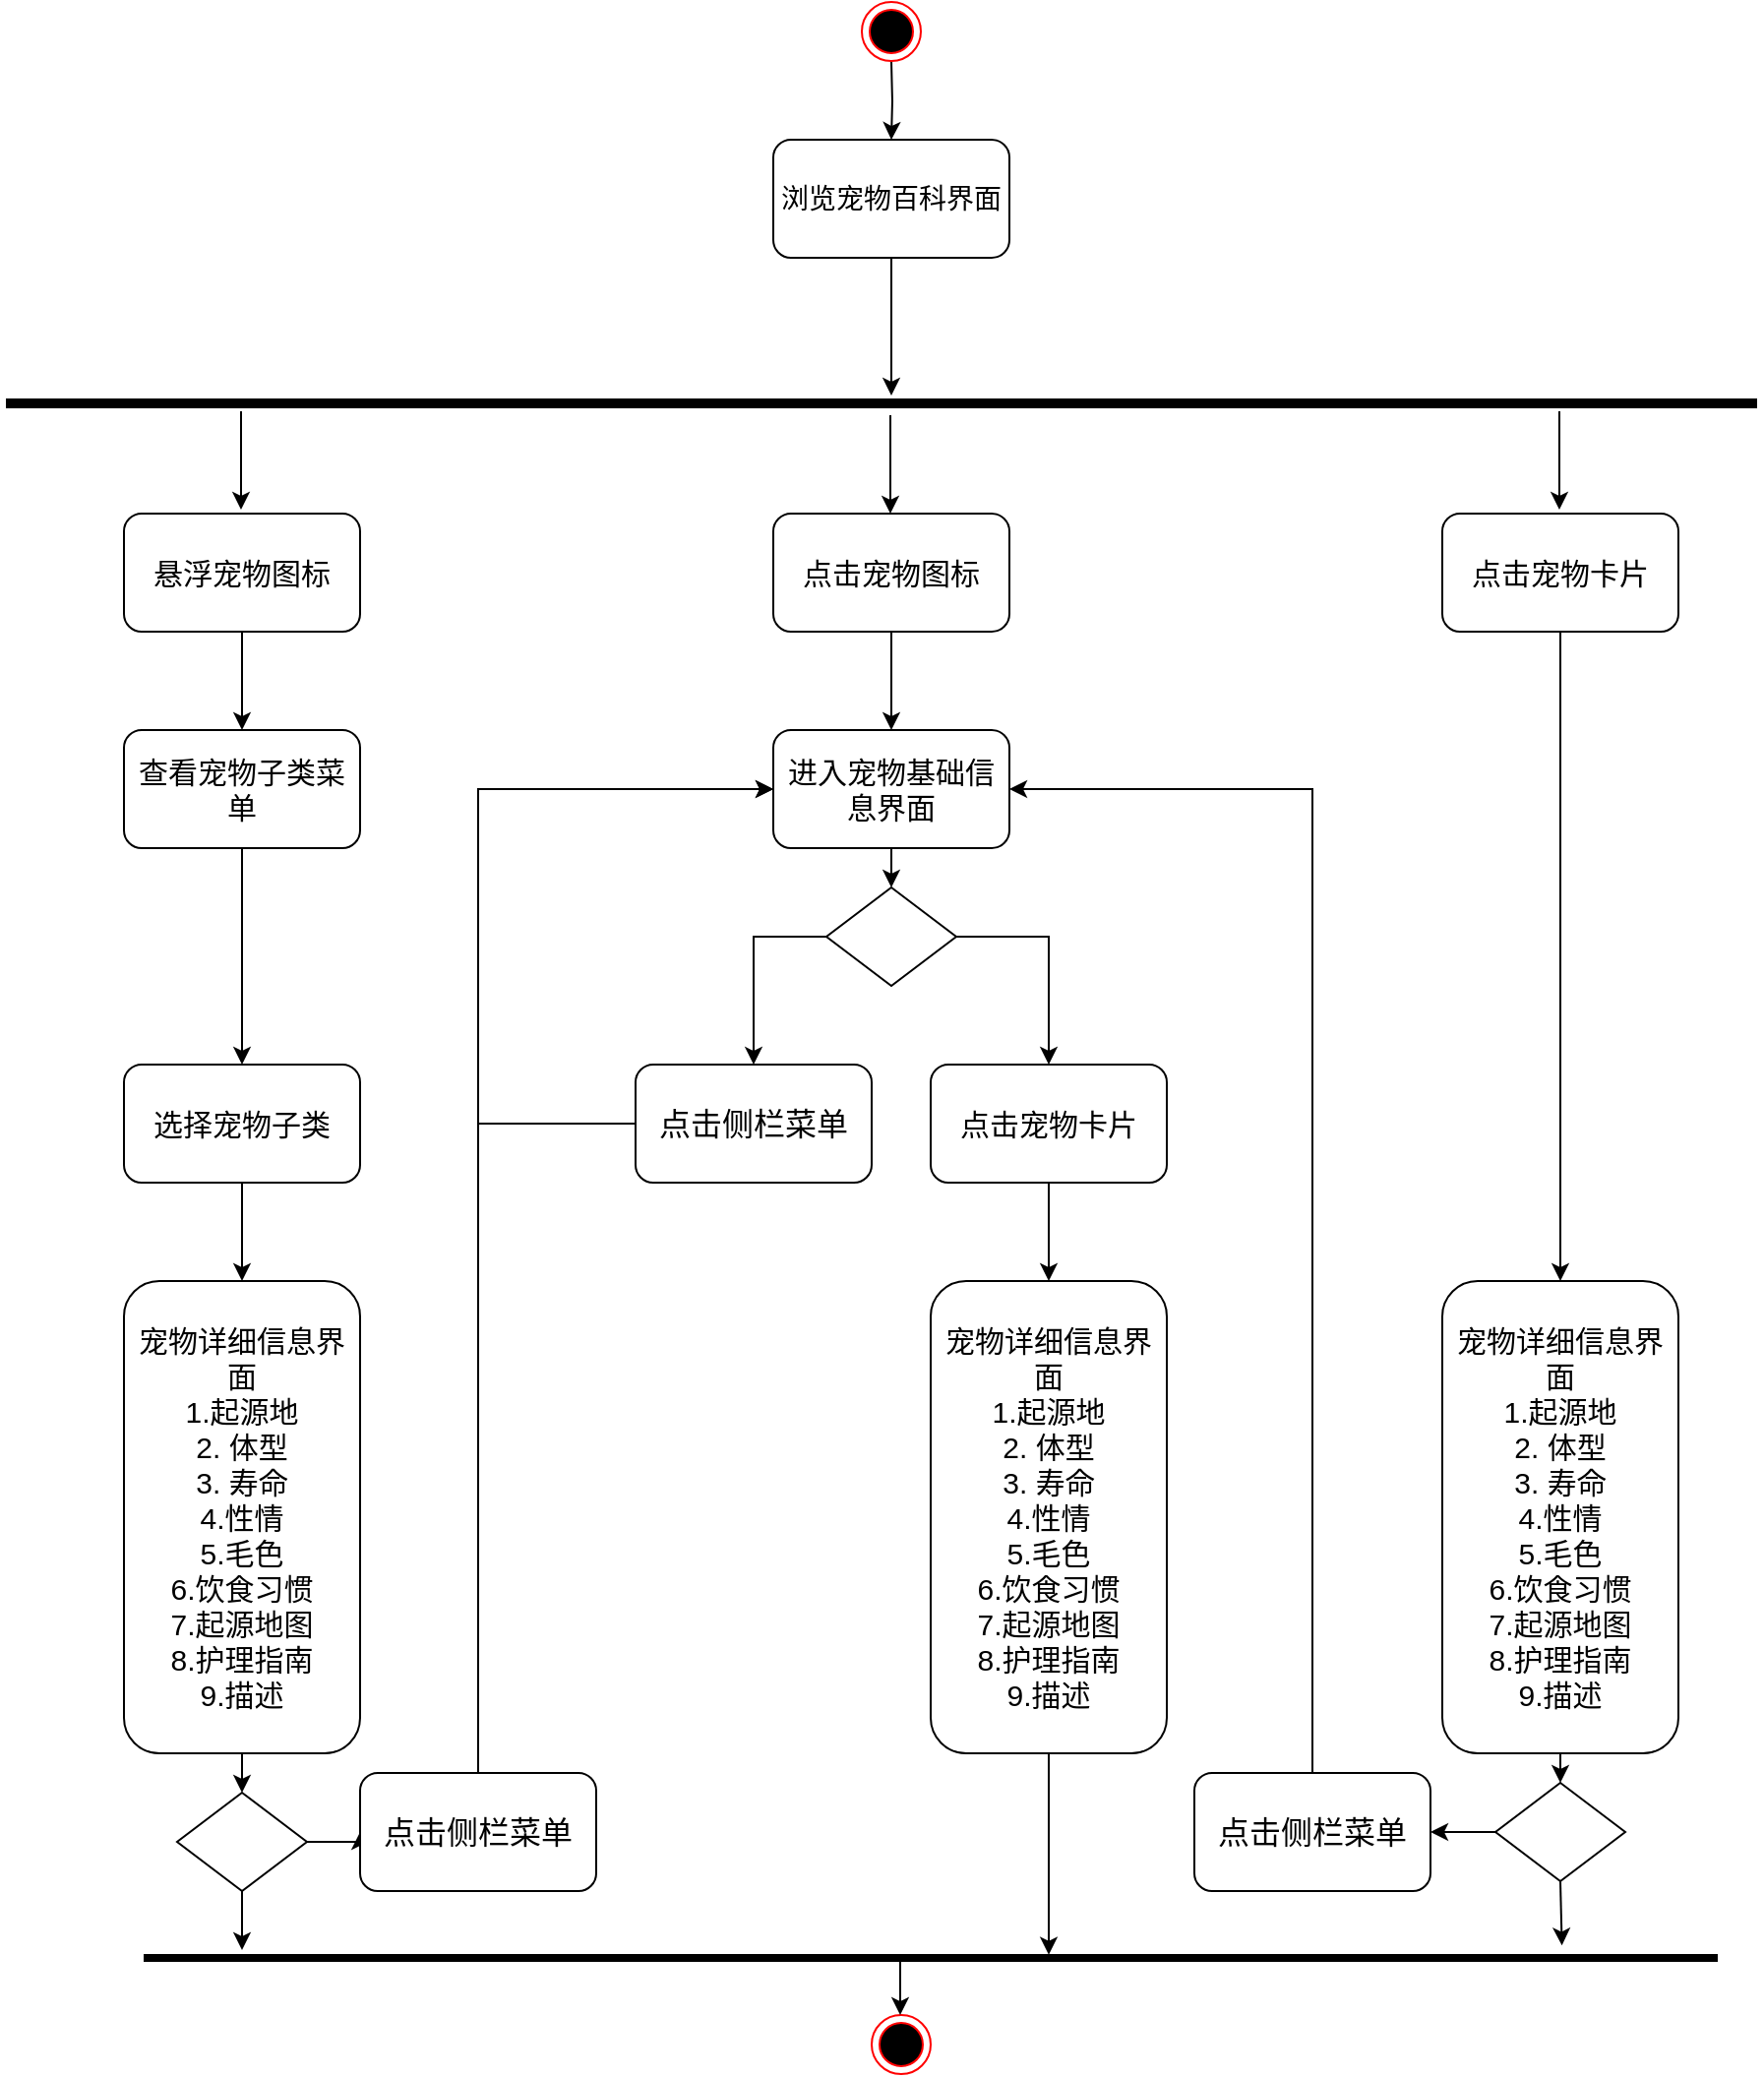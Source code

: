 <mxfile version="24.7.5">
  <diagram name="第 1 页" id="sluaxGrduCjbnL9CbBjF">
    <mxGraphModel dx="2103" dy="606" grid="1" gridSize="10" guides="1" tooltips="1" connect="1" arrows="1" fold="1" page="1" pageScale="1" pageWidth="827" pageHeight="1169" math="0" shadow="0">
      <root>
        <mxCell id="0" />
        <mxCell id="1" parent="0" />
        <mxCell id="fUyLFVSnrEJY353sXyHH-3" style="edgeStyle=orthogonalEdgeStyle;rounded=0;orthogonalLoop=1;jettySize=auto;html=1;exitX=0.5;exitY=1;exitDx=0;exitDy=0;entryX=0.5;entryY=0;entryDx=0;entryDy=0;" parent="1" edge="1">
          <mxGeometry relative="1" as="geometry">
            <mxPoint x="140" y="150" as="sourcePoint" />
            <mxPoint x="140" y="190" as="targetPoint" />
          </mxGeometry>
        </mxCell>
        <mxCell id="wU7gAOrtelW3UNwHTs9e-2" style="edgeStyle=orthogonalEdgeStyle;rounded=0;orthogonalLoop=1;jettySize=auto;html=1;exitX=0.5;exitY=1;exitDx=0;exitDy=0;" parent="1" source="fUyLFVSnrEJY353sXyHH-4" edge="1">
          <mxGeometry relative="1" as="geometry">
            <mxPoint x="140" y="320" as="targetPoint" />
          </mxGeometry>
        </mxCell>
        <mxCell id="fUyLFVSnrEJY353sXyHH-4" value="&lt;font style=&quot;font-size: 14px;&quot;&gt;浏览宠物百科界面&lt;/font&gt;" style="rounded=1;whiteSpace=wrap;html=1;" parent="1" vertex="1">
          <mxGeometry x="80" y="190" width="120" height="60" as="geometry" />
        </mxCell>
        <mxCell id="fUyLFVSnrEJY353sXyHH-17" style="edgeStyle=orthogonalEdgeStyle;rounded=0;orthogonalLoop=1;jettySize=auto;html=1;exitX=0.5;exitY=1;exitDx=0;exitDy=0;entryX=0.5;entryY=0;entryDx=0;entryDy=0;" parent="1" source="fUyLFVSnrEJY353sXyHH-7" target="fUyLFVSnrEJY353sXyHH-16" edge="1">
          <mxGeometry relative="1" as="geometry" />
        </mxCell>
        <mxCell id="fUyLFVSnrEJY353sXyHH-7" value="&lt;font style=&quot;font-size: 15px;&quot;&gt;点击宠物图标&lt;/font&gt;" style="rounded=1;whiteSpace=wrap;html=1;" parent="1" vertex="1">
          <mxGeometry x="80" y="380" width="120" height="60" as="geometry" />
        </mxCell>
        <mxCell id="fUyLFVSnrEJY353sXyHH-33" style="edgeStyle=orthogonalEdgeStyle;rounded=0;orthogonalLoop=1;jettySize=auto;html=1;exitX=0.5;exitY=1;exitDx=0;exitDy=0;entryX=0.5;entryY=0;entryDx=0;entryDy=0;" parent="1" source="fUyLFVSnrEJY353sXyHH-8" target="fUyLFVSnrEJY353sXyHH-32" edge="1">
          <mxGeometry relative="1" as="geometry" />
        </mxCell>
        <mxCell id="fUyLFVSnrEJY353sXyHH-8" value="&lt;font style=&quot;font-size: 15px;&quot;&gt;悬浮宠物图标&lt;/font&gt;" style="rounded=1;whiteSpace=wrap;html=1;" parent="1" vertex="1">
          <mxGeometry x="-250" y="380" width="120" height="60" as="geometry" />
        </mxCell>
        <mxCell id="fUyLFVSnrEJY353sXyHH-39" style="edgeStyle=orthogonalEdgeStyle;rounded=0;orthogonalLoop=1;jettySize=auto;html=1;exitX=0.5;exitY=1;exitDx=0;exitDy=0;entryX=0.5;entryY=0;entryDx=0;entryDy=0;" parent="1" source="fUyLFVSnrEJY353sXyHH-9" target="fUyLFVSnrEJY353sXyHH-38" edge="1">
          <mxGeometry relative="1" as="geometry" />
        </mxCell>
        <mxCell id="fUyLFVSnrEJY353sXyHH-9" value="&lt;font style=&quot;font-size: 15px;&quot;&gt;点击宠物卡片&lt;/font&gt;" style="rounded=1;whiteSpace=wrap;html=1;" parent="1" vertex="1">
          <mxGeometry x="420" y="380" width="120" height="60" as="geometry" />
        </mxCell>
        <mxCell id="fUyLFVSnrEJY353sXyHH-23" style="edgeStyle=orthogonalEdgeStyle;rounded=0;orthogonalLoop=1;jettySize=auto;html=1;exitX=0.5;exitY=1;exitDx=0;exitDy=0;entryX=0.5;entryY=0;entryDx=0;entryDy=0;" parent="1" source="fUyLFVSnrEJY353sXyHH-16" target="fUyLFVSnrEJY353sXyHH-22" edge="1">
          <mxGeometry relative="1" as="geometry" />
        </mxCell>
        <mxCell id="fUyLFVSnrEJY353sXyHH-16" value="&lt;font style=&quot;font-size: 15px;&quot;&gt;进入宠物基础信息界面&lt;/font&gt;" style="rounded=1;whiteSpace=wrap;html=1;" parent="1" vertex="1">
          <mxGeometry x="80" y="490" width="120" height="60" as="geometry" />
        </mxCell>
        <mxCell id="fUyLFVSnrEJY353sXyHH-29" style="edgeStyle=orthogonalEdgeStyle;rounded=0;orthogonalLoop=1;jettySize=auto;html=1;exitX=0.5;exitY=1;exitDx=0;exitDy=0;entryX=0;entryY=0.5;entryDx=0;entryDy=0;" parent="1" source="fUyLFVSnrEJY353sXyHH-18" target="fUyLFVSnrEJY353sXyHH-16" edge="1">
          <mxGeometry relative="1" as="geometry">
            <mxPoint x="-40" y="520" as="targetPoint" />
            <Array as="points">
              <mxPoint x="70" y="690" />
              <mxPoint x="-70" y="690" />
              <mxPoint x="-70" y="520" />
            </Array>
          </mxGeometry>
        </mxCell>
        <mxCell id="fUyLFVSnrEJY353sXyHH-18" value="&lt;font style=&quot;font-size: 16px;&quot;&gt;点击侧栏菜单&lt;/font&gt;" style="rounded=1;whiteSpace=wrap;html=1;" parent="1" vertex="1">
          <mxGeometry x="10" y="660" width="120" height="60" as="geometry" />
        </mxCell>
        <mxCell id="fUyLFVSnrEJY353sXyHH-31" style="edgeStyle=orthogonalEdgeStyle;rounded=0;orthogonalLoop=1;jettySize=auto;html=1;exitX=0.5;exitY=1;exitDx=0;exitDy=0;entryX=0.5;entryY=0;entryDx=0;entryDy=0;" parent="1" source="fUyLFVSnrEJY353sXyHH-19" target="fUyLFVSnrEJY353sXyHH-30" edge="1">
          <mxGeometry relative="1" as="geometry" />
        </mxCell>
        <mxCell id="fUyLFVSnrEJY353sXyHH-19" value="&lt;font style=&quot;font-size: 15px;&quot;&gt;点击宠物卡片&lt;/font&gt;" style="rounded=1;whiteSpace=wrap;html=1;" parent="1" vertex="1">
          <mxGeometry x="160" y="660" width="120" height="60" as="geometry" />
        </mxCell>
        <mxCell id="fUyLFVSnrEJY353sXyHH-26" style="edgeStyle=orthogonalEdgeStyle;rounded=0;orthogonalLoop=1;jettySize=auto;html=1;exitX=0;exitY=0.5;exitDx=0;exitDy=0;" parent="1" source="fUyLFVSnrEJY353sXyHH-22" target="fUyLFVSnrEJY353sXyHH-18" edge="1">
          <mxGeometry relative="1" as="geometry" />
        </mxCell>
        <mxCell id="fUyLFVSnrEJY353sXyHH-27" style="edgeStyle=orthogonalEdgeStyle;rounded=0;orthogonalLoop=1;jettySize=auto;html=1;exitX=1;exitY=0.5;exitDx=0;exitDy=0;entryX=0.5;entryY=0;entryDx=0;entryDy=0;" parent="1" source="fUyLFVSnrEJY353sXyHH-22" target="fUyLFVSnrEJY353sXyHH-19" edge="1">
          <mxGeometry relative="1" as="geometry" />
        </mxCell>
        <mxCell id="fUyLFVSnrEJY353sXyHH-22" value="" style="rhombus;whiteSpace=wrap;html=1;" parent="1" vertex="1">
          <mxGeometry x="107" y="570" width="66" height="50" as="geometry" />
        </mxCell>
        <mxCell id="fUyLFVSnrEJY353sXyHH-68" style="edgeStyle=orthogonalEdgeStyle;rounded=0;orthogonalLoop=1;jettySize=auto;html=1;exitX=0.5;exitY=1;exitDx=0;exitDy=0;entryX=0.575;entryY=0.292;entryDx=0;entryDy=0;entryPerimeter=0;" parent="1" source="fUyLFVSnrEJY353sXyHH-30" target="fUyLFVSnrEJY353sXyHH-62" edge="1">
          <mxGeometry relative="1" as="geometry">
            <mxPoint x="220" y="1090" as="targetPoint" />
            <Array as="points">
              <mxPoint x="220" y="1080" />
              <mxPoint x="220" y="1080" />
            </Array>
          </mxGeometry>
        </mxCell>
        <mxCell id="fUyLFVSnrEJY353sXyHH-30" value="&lt;font style=&quot;font-size: 15px;&quot;&gt;宠物详细信息界面&lt;/font&gt;&lt;div&gt;&lt;span style=&quot;font-size: 15px; background-color: initial;&quot;&gt;1.起源地&lt;/span&gt;&lt;div&gt;&lt;font style=&quot;font-size: 15px;&quot;&gt;2. 体型&lt;/font&gt;&lt;/div&gt;&lt;div&gt;&lt;font style=&quot;font-size: 15px;&quot;&gt;3. 寿命&lt;/font&gt;&lt;/div&gt;&lt;div&gt;&lt;span style=&quot;font-size: 15px;&quot;&gt;4.性情&lt;/span&gt;&lt;/div&gt;&lt;div&gt;&lt;span style=&quot;font-size: 15px;&quot;&gt;5.毛色&lt;/span&gt;&lt;/div&gt;&lt;div&gt;&lt;span style=&quot;font-size: 15px;&quot;&gt;6.饮食习惯&lt;/span&gt;&lt;/div&gt;&lt;div&gt;&lt;span style=&quot;font-size: 15px;&quot;&gt;7.起源地图&lt;/span&gt;&lt;/div&gt;&lt;div&gt;&lt;span style=&quot;font-size: 15px;&quot;&gt;8.护理指南&lt;/span&gt;&lt;/div&gt;&lt;/div&gt;&lt;div&gt;&lt;span style=&quot;font-size: 15px;&quot;&gt;9.描述&lt;/span&gt;&lt;/div&gt;" style="rounded=1;whiteSpace=wrap;html=1;" parent="1" vertex="1">
          <mxGeometry x="160" y="770" width="120" height="240" as="geometry" />
        </mxCell>
        <mxCell id="fUyLFVSnrEJY353sXyHH-35" style="edgeStyle=orthogonalEdgeStyle;rounded=0;orthogonalLoop=1;jettySize=auto;html=1;exitX=0.5;exitY=1;exitDx=0;exitDy=0;entryX=0.5;entryY=0;entryDx=0;entryDy=0;" parent="1" source="fUyLFVSnrEJY353sXyHH-32" target="fUyLFVSnrEJY353sXyHH-34" edge="1">
          <mxGeometry relative="1" as="geometry" />
        </mxCell>
        <mxCell id="fUyLFVSnrEJY353sXyHH-32" value="&lt;font style=&quot;font-size: 15px;&quot;&gt;查看宠物子类菜单&lt;/font&gt;" style="rounded=1;whiteSpace=wrap;html=1;" parent="1" vertex="1">
          <mxGeometry x="-250" y="490" width="120" height="60" as="geometry" />
        </mxCell>
        <mxCell id="fUyLFVSnrEJY353sXyHH-37" style="edgeStyle=orthogonalEdgeStyle;rounded=0;orthogonalLoop=1;jettySize=auto;html=1;exitX=0.5;exitY=1;exitDx=0;exitDy=0;" parent="1" source="fUyLFVSnrEJY353sXyHH-34" target="fUyLFVSnrEJY353sXyHH-36" edge="1">
          <mxGeometry relative="1" as="geometry" />
        </mxCell>
        <mxCell id="fUyLFVSnrEJY353sXyHH-34" value="&lt;font style=&quot;font-size: 15px;&quot;&gt;选择宠物子类&lt;/font&gt;" style="rounded=1;whiteSpace=wrap;html=1;" parent="1" vertex="1">
          <mxGeometry x="-250" y="660" width="120" height="60" as="geometry" />
        </mxCell>
        <mxCell id="fUyLFVSnrEJY353sXyHH-44" style="edgeStyle=orthogonalEdgeStyle;rounded=0;orthogonalLoop=1;jettySize=auto;html=1;exitX=0.5;exitY=1;exitDx=0;exitDy=0;entryX=0.5;entryY=0;entryDx=0;entryDy=0;" parent="1" source="fUyLFVSnrEJY353sXyHH-36" target="fUyLFVSnrEJY353sXyHH-43" edge="1">
          <mxGeometry relative="1" as="geometry" />
        </mxCell>
        <mxCell id="fUyLFVSnrEJY353sXyHH-36" value="&lt;font style=&quot;font-size: 15px;&quot;&gt;宠物详细信息界面&lt;/font&gt;&lt;div&gt;&lt;span style=&quot;font-size: 15px; background-color: initial;&quot;&gt;1.起源地&lt;/span&gt;&lt;div&gt;&lt;font style=&quot;font-size: 15px;&quot;&gt;2. 体型&lt;/font&gt;&lt;/div&gt;&lt;div&gt;&lt;font style=&quot;font-size: 15px;&quot;&gt;3. 寿命&lt;/font&gt;&lt;/div&gt;&lt;div&gt;&lt;span style=&quot;font-size: 15px;&quot;&gt;4.性情&lt;/span&gt;&lt;/div&gt;&lt;div&gt;&lt;span style=&quot;font-size: 15px;&quot;&gt;5.毛色&lt;/span&gt;&lt;/div&gt;&lt;div&gt;&lt;span style=&quot;font-size: 15px;&quot;&gt;6.饮食习惯&lt;/span&gt;&lt;/div&gt;&lt;div&gt;&lt;span style=&quot;font-size: 15px;&quot;&gt;7.起源地图&lt;/span&gt;&lt;/div&gt;&lt;div&gt;&lt;span style=&quot;font-size: 15px;&quot;&gt;8.护理指南&lt;/span&gt;&lt;/div&gt;&lt;/div&gt;&lt;div&gt;&lt;span style=&quot;font-size: 15px;&quot;&gt;9.描述&lt;/span&gt;&lt;span style=&quot;font-size: 15px;&quot;&gt;&lt;br&gt;&lt;/span&gt;&lt;/div&gt;" style="rounded=1;whiteSpace=wrap;html=1;" parent="1" vertex="1">
          <mxGeometry x="-250" y="770" width="120" height="240" as="geometry" />
        </mxCell>
        <mxCell id="fUyLFVSnrEJY353sXyHH-50" style="edgeStyle=orthogonalEdgeStyle;rounded=0;orthogonalLoop=1;jettySize=auto;html=1;exitX=0.5;exitY=1;exitDx=0;exitDy=0;entryX=0.5;entryY=0;entryDx=0;entryDy=0;" parent="1" source="fUyLFVSnrEJY353sXyHH-38" target="fUyLFVSnrEJY353sXyHH-48" edge="1">
          <mxGeometry relative="1" as="geometry" />
        </mxCell>
        <mxCell id="fUyLFVSnrEJY353sXyHH-38" value="&lt;font style=&quot;font-size: 15px;&quot;&gt;宠物详细信息界面&lt;/font&gt;&lt;div&gt;&lt;span style=&quot;font-size: 15px; background-color: initial;&quot;&gt;1.起源地&lt;/span&gt;&lt;div&gt;&lt;font style=&quot;font-size: 15px;&quot;&gt;2. 体型&lt;/font&gt;&lt;/div&gt;&lt;div&gt;&lt;font style=&quot;font-size: 15px;&quot;&gt;3. 寿命&lt;/font&gt;&lt;/div&gt;&lt;div&gt;&lt;span style=&quot;font-size: 15px;&quot;&gt;4.性情&lt;/span&gt;&lt;/div&gt;&lt;div&gt;&lt;span style=&quot;font-size: 15px;&quot;&gt;5.毛色&lt;/span&gt;&lt;/div&gt;&lt;div&gt;&lt;span style=&quot;font-size: 15px;&quot;&gt;6.饮食习惯&lt;/span&gt;&lt;/div&gt;&lt;div&gt;&lt;span style=&quot;font-size: 15px;&quot;&gt;7.起源地图&lt;/span&gt;&lt;/div&gt;&lt;div&gt;&lt;span style=&quot;font-size: 15px;&quot;&gt;8.护理指南&lt;/span&gt;&lt;/div&gt;&lt;/div&gt;&lt;div&gt;&lt;span style=&quot;font-size: 15px;&quot;&gt;9.描述&lt;/span&gt;&lt;span style=&quot;font-size: 15px;&quot;&gt;&lt;br&gt;&lt;/span&gt;&lt;/div&gt;" style="rounded=1;whiteSpace=wrap;html=1;" parent="1" vertex="1">
          <mxGeometry x="420" y="770" width="120" height="240" as="geometry" />
        </mxCell>
        <mxCell id="fUyLFVSnrEJY353sXyHH-46" style="edgeStyle=orthogonalEdgeStyle;rounded=0;orthogonalLoop=1;jettySize=auto;html=1;exitX=1;exitY=0.5;exitDx=0;exitDy=0;entryX=0;entryY=0.5;entryDx=0;entryDy=0;" parent="1" source="fUyLFVSnrEJY353sXyHH-43" target="fUyLFVSnrEJY353sXyHH-45" edge="1">
          <mxGeometry relative="1" as="geometry" />
        </mxCell>
        <mxCell id="fUyLFVSnrEJY353sXyHH-65" style="edgeStyle=orthogonalEdgeStyle;rounded=0;orthogonalLoop=1;jettySize=auto;html=1;exitX=0.5;exitY=1;exitDx=0;exitDy=0;" parent="1" source="fUyLFVSnrEJY353sXyHH-43" edge="1">
          <mxGeometry relative="1" as="geometry">
            <mxPoint x="-190" y="1110" as="targetPoint" />
          </mxGeometry>
        </mxCell>
        <mxCell id="fUyLFVSnrEJY353sXyHH-43" value="" style="rhombus;whiteSpace=wrap;html=1;" parent="1" vertex="1">
          <mxGeometry x="-223" y="1030" width="66" height="50" as="geometry" />
        </mxCell>
        <mxCell id="fUyLFVSnrEJY353sXyHH-47" style="edgeStyle=orthogonalEdgeStyle;rounded=0;orthogonalLoop=1;jettySize=auto;html=1;exitX=0.5;exitY=0;exitDx=0;exitDy=0;" parent="1" source="fUyLFVSnrEJY353sXyHH-45" edge="1">
          <mxGeometry relative="1" as="geometry">
            <mxPoint x="80" y="520" as="targetPoint" />
            <Array as="points">
              <mxPoint x="-70" y="520" />
            </Array>
          </mxGeometry>
        </mxCell>
        <mxCell id="fUyLFVSnrEJY353sXyHH-45" value="&lt;font style=&quot;font-size: 16px;&quot;&gt;点击侧栏菜单&lt;/font&gt;" style="rounded=1;whiteSpace=wrap;html=1;" parent="1" vertex="1">
          <mxGeometry x="-130" y="1020" width="120" height="60" as="geometry" />
        </mxCell>
        <mxCell id="fUyLFVSnrEJY353sXyHH-55" style="edgeStyle=orthogonalEdgeStyle;rounded=0;orthogonalLoop=1;jettySize=auto;html=1;exitX=0;exitY=0.5;exitDx=0;exitDy=0;entryX=1;entryY=0.5;entryDx=0;entryDy=0;" parent="1" source="fUyLFVSnrEJY353sXyHH-48" target="fUyLFVSnrEJY353sXyHH-53" edge="1">
          <mxGeometry relative="1" as="geometry" />
        </mxCell>
        <mxCell id="fUyLFVSnrEJY353sXyHH-48" value="" style="rhombus;whiteSpace=wrap;html=1;" parent="1" vertex="1">
          <mxGeometry x="447" y="1025" width="66" height="50" as="geometry" />
        </mxCell>
        <mxCell id="fUyLFVSnrEJY353sXyHH-56" style="edgeStyle=orthogonalEdgeStyle;rounded=0;orthogonalLoop=1;jettySize=auto;html=1;exitX=0.5;exitY=0;exitDx=0;exitDy=0;entryX=1;entryY=0.5;entryDx=0;entryDy=0;" parent="1" source="fUyLFVSnrEJY353sXyHH-53" target="fUyLFVSnrEJY353sXyHH-16" edge="1">
          <mxGeometry relative="1" as="geometry" />
        </mxCell>
        <mxCell id="fUyLFVSnrEJY353sXyHH-53" value="&lt;font style=&quot;font-size: 16px;&quot;&gt;点击侧栏菜单&lt;/font&gt;" style="rounded=1;whiteSpace=wrap;html=1;" parent="1" vertex="1">
          <mxGeometry x="294" y="1020" width="120" height="60" as="geometry" />
        </mxCell>
        <mxCell id="fUyLFVSnrEJY353sXyHH-62" value="" style="line;strokeWidth=4;fillColor=none;align=left;verticalAlign=middle;spacingTop=-1;spacingLeft=3;spacingRight=3;rotatable=0;labelPosition=right;points=[];portConstraint=eastwest;strokeColor=inherit;" parent="1" vertex="1">
          <mxGeometry x="-240" y="1110" width="800" height="8" as="geometry" />
        </mxCell>
        <mxCell id="fUyLFVSnrEJY353sXyHH-66" style="edgeStyle=orthogonalEdgeStyle;rounded=0;orthogonalLoop=1;jettySize=auto;html=1;exitX=0.5;exitY=1;exitDx=0;exitDy=0;entryX=0.901;entryY=-0.292;entryDx=0;entryDy=0;entryPerimeter=0;" parent="1" source="fUyLFVSnrEJY353sXyHH-48" target="fUyLFVSnrEJY353sXyHH-62" edge="1">
          <mxGeometry relative="1" as="geometry" />
        </mxCell>
        <mxCell id="fUyLFVSnrEJY353sXyHH-69" value="" style="ellipse;html=1;shape=endState;fillColor=#000000;strokeColor=#ff0000;" parent="1" vertex="1">
          <mxGeometry x="130" y="1143" width="30" height="30" as="geometry" />
        </mxCell>
        <mxCell id="fUyLFVSnrEJY353sXyHH-70" value="" style="endArrow=classic;html=1;rounded=0;" parent="1" edge="1">
          <mxGeometry width="50" height="50" relative="1" as="geometry">
            <mxPoint x="144.5" y="1113" as="sourcePoint" />
            <mxPoint x="144.5" y="1143" as="targetPoint" />
          </mxGeometry>
        </mxCell>
        <mxCell id="fUyLFVSnrEJY353sXyHH-72" value="" style="ellipse;html=1;shape=endState;fillColor=#000000;strokeColor=#ff0000;" parent="1" vertex="1">
          <mxGeometry x="125" y="120" width="30" height="30" as="geometry" />
        </mxCell>
        <mxCell id="wU7gAOrtelW3UNwHTs9e-1" value="" style="line;strokeWidth=5;fillColor=none;align=left;verticalAlign=middle;spacingTop=-1;spacingLeft=3;spacingRight=3;rotatable=0;labelPosition=right;points=[];portConstraint=eastwest;strokeColor=inherit;" parent="1" vertex="1">
          <mxGeometry x="-310" y="320" width="890" height="8" as="geometry" />
        </mxCell>
        <mxCell id="wU7gAOrtelW3UNwHTs9e-3" style="edgeStyle=orthogonalEdgeStyle;rounded=0;orthogonalLoop=1;jettySize=auto;html=1;" parent="1" edge="1">
          <mxGeometry relative="1" as="geometry">
            <mxPoint x="-190.5" y="378" as="targetPoint" />
            <mxPoint x="-190.5" y="328" as="sourcePoint" />
            <Array as="points">
              <mxPoint x="-190.5" y="348" />
              <mxPoint x="-190.5" y="348" />
            </Array>
          </mxGeometry>
        </mxCell>
        <mxCell id="wU7gAOrtelW3UNwHTs9e-5" style="edgeStyle=orthogonalEdgeStyle;rounded=0;orthogonalLoop=1;jettySize=auto;html=1;" parent="1" edge="1">
          <mxGeometry relative="1" as="geometry">
            <mxPoint x="139.5" y="380" as="targetPoint" />
            <mxPoint x="139.5" y="330" as="sourcePoint" />
            <Array as="points">
              <mxPoint x="139.5" y="350" />
              <mxPoint x="139.5" y="350" />
            </Array>
          </mxGeometry>
        </mxCell>
        <mxCell id="wU7gAOrtelW3UNwHTs9e-6" style="edgeStyle=orthogonalEdgeStyle;rounded=0;orthogonalLoop=1;jettySize=auto;html=1;" parent="1" edge="1">
          <mxGeometry relative="1" as="geometry">
            <mxPoint x="479.5" y="378" as="targetPoint" />
            <mxPoint x="479.5" y="328" as="sourcePoint" />
            <Array as="points">
              <mxPoint x="479.5" y="348" />
              <mxPoint x="479.5" y="348" />
            </Array>
          </mxGeometry>
        </mxCell>
      </root>
    </mxGraphModel>
  </diagram>
</mxfile>
